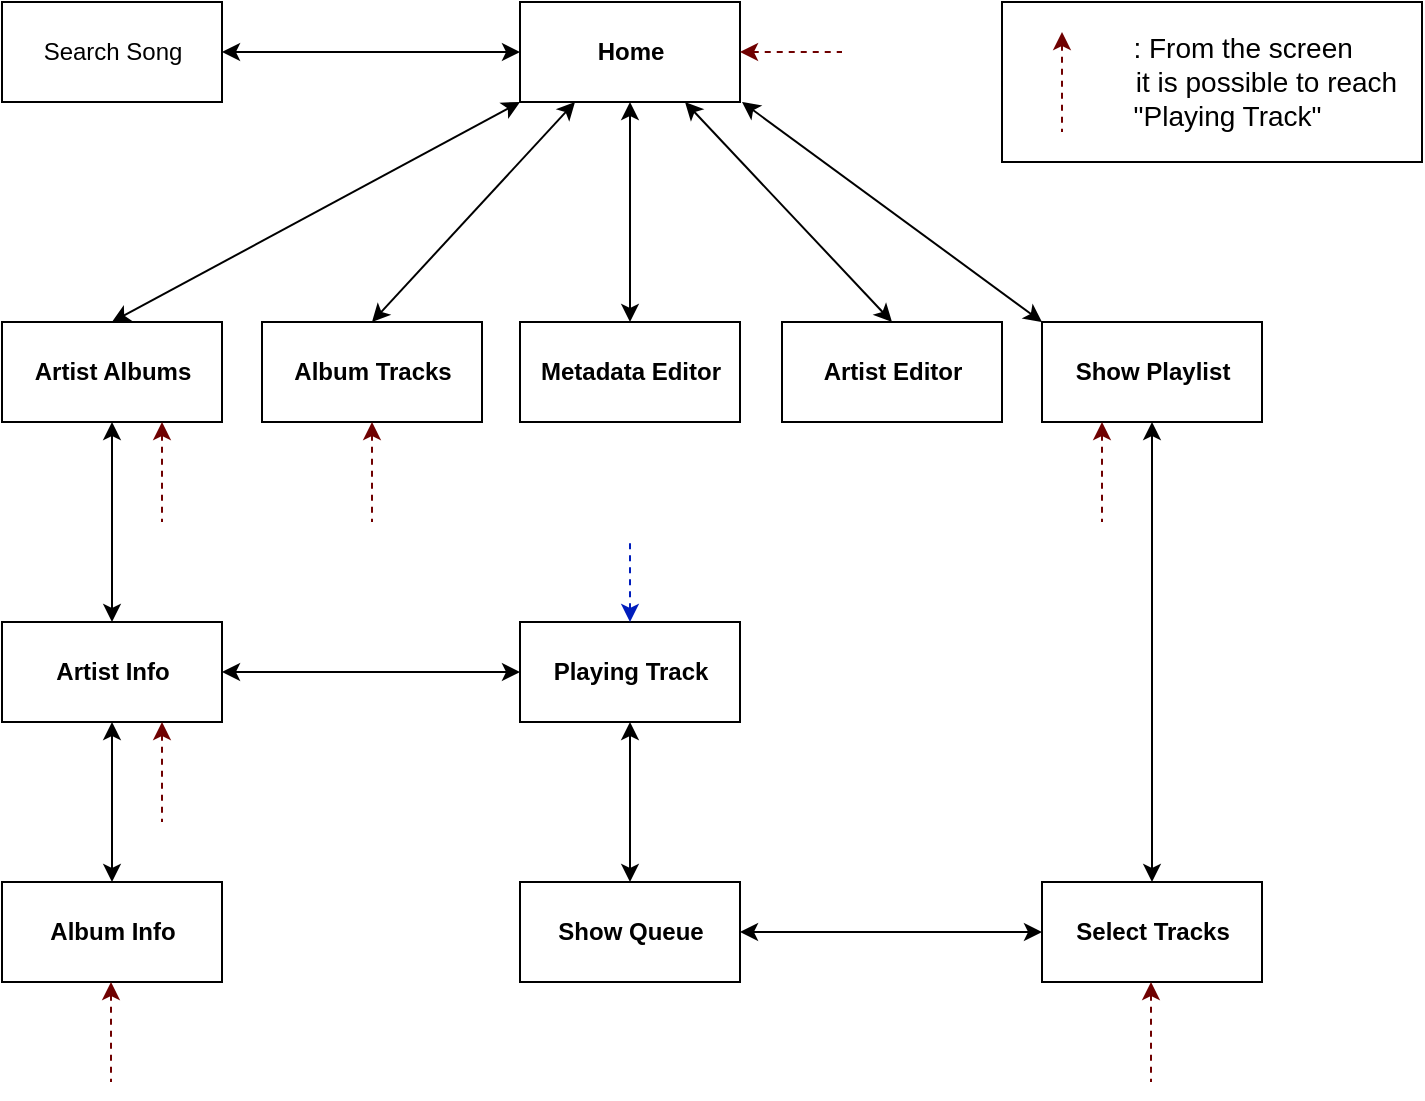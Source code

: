 <mxfile version="18.0.1"><diagram id="5P583w0aJttzJ-YqKNh2" name="Page-1"><mxGraphModel dx="981" dy="538" grid="1" gridSize="10" guides="1" tooltips="1" connect="1" arrows="1" fold="1" page="1" pageScale="1" pageWidth="827" pageHeight="1169" math="0" shadow="0"><root><mxCell id="0"/><mxCell id="1" parent="0"/><mxCell id="v2lxInc_JL55TAg5lxIN-1" value="&lt;b&gt;Home&lt;/b&gt;" style="html=1;" parent="1" vertex="1"><mxGeometry x="359" y="40" width="110" height="50" as="geometry"/></mxCell><mxCell id="v2lxInc_JL55TAg5lxIN-2" value="&lt;b&gt;Artist Editor&lt;/b&gt;" style="html=1;" parent="1" vertex="1"><mxGeometry x="490" y="200" width="110" height="50" as="geometry"/></mxCell><mxCell id="v2lxInc_JL55TAg5lxIN-3" value="&lt;div&gt;&lt;b&gt;Metadata Editor&lt;/b&gt;&lt;/div&gt;" style="html=1;" parent="1" vertex="1"><mxGeometry x="359" y="200" width="110" height="50" as="geometry"/></mxCell><mxCell id="v2lxInc_JL55TAg5lxIN-4" value="&lt;b&gt;Artist Info&lt;/b&gt;" style="html=1;" parent="1" vertex="1"><mxGeometry x="100" y="350" width="110" height="50" as="geometry"/></mxCell><mxCell id="v2lxInc_JL55TAg5lxIN-5" value="&lt;div&gt;&lt;b&gt;Album Info&lt;/b&gt;&lt;/div&gt;" style="html=1;" parent="1" vertex="1"><mxGeometry x="100" y="480" width="110" height="50" as="geometry"/></mxCell><mxCell id="v2lxInc_JL55TAg5lxIN-6" value="&lt;div&gt;&lt;b&gt;Album Tracks&lt;/b&gt;&lt;/div&gt;" style="html=1;" parent="1" vertex="1"><mxGeometry x="230" y="200" width="110" height="50" as="geometry"/></mxCell><mxCell id="v2lxInc_JL55TAg5lxIN-7" value="&lt;div&gt;&lt;b&gt;Artist Albums&lt;/b&gt;&lt;/div&gt;" style="html=1;" parent="1" vertex="1"><mxGeometry x="100" y="200" width="110" height="50" as="geometry"/></mxCell><mxCell id="v2lxInc_JL55TAg5lxIN-8" value="&lt;b&gt;Playing Track&lt;/b&gt;" style="html=1;" parent="1" vertex="1"><mxGeometry x="359" y="350" width="110" height="50" as="geometry"/></mxCell><mxCell id="v2lxInc_JL55TAg5lxIN-9" value="&lt;b&gt;Select Tracks&lt;/b&gt;" style="html=1;" parent="1" vertex="1"><mxGeometry x="620" y="480" width="110" height="50" as="geometry"/></mxCell><mxCell id="v2lxInc_JL55TAg5lxIN-10" value="&lt;b&gt;Show Playlist&lt;br&gt;&lt;/b&gt;" style="html=1;" parent="1" vertex="1"><mxGeometry x="620" y="200" width="110" height="50" as="geometry"/></mxCell><mxCell id="v2lxInc_JL55TAg5lxIN-11" value="&lt;b&gt;Show Queue&lt;br&gt;&lt;/b&gt;" style="html=1;" parent="1" vertex="1"><mxGeometry x="359" y="480" width="110" height="50" as="geometry"/></mxCell><mxCell id="v2lxInc_JL55TAg5lxIN-12" value="" style="endArrow=classic;html=1;rounded=0;entryX=0.5;entryY=0;entryDx=0;entryDy=0;exitX=0.5;exitY=1;exitDx=0;exitDy=0;startArrow=classic;startFill=1;" parent="1" source="v2lxInc_JL55TAg5lxIN-7" target="v2lxInc_JL55TAg5lxIN-4" edge="1"><mxGeometry width="50" height="50" relative="1" as="geometry"><mxPoint x="330" y="380" as="sourcePoint"/><mxPoint x="380" y="330" as="targetPoint"/></mxGeometry></mxCell><mxCell id="v2lxInc_JL55TAg5lxIN-13" value="" style="endArrow=classic;html=1;rounded=0;entryX=1;entryY=0.5;entryDx=0;entryDy=0;exitX=0;exitY=0.5;exitDx=0;exitDy=0;startArrow=classic;startFill=1;" parent="1" source="v2lxInc_JL55TAg5lxIN-8" target="v2lxInc_JL55TAg5lxIN-4" edge="1"><mxGeometry width="50" height="50" relative="1" as="geometry"><mxPoint x="135" y="260" as="sourcePoint"/><mxPoint x="135" y="360" as="targetPoint"/></mxGeometry></mxCell><mxCell id="v2lxInc_JL55TAg5lxIN-14" value="" style="endArrow=classic;startArrow=classic;html=1;rounded=0;entryX=0.5;entryY=1;entryDx=0;entryDy=0;exitX=0.5;exitY=0;exitDx=0;exitDy=0;" parent="1" source="v2lxInc_JL55TAg5lxIN-11" target="v2lxInc_JL55TAg5lxIN-8" edge="1"><mxGeometry width="50" height="50" relative="1" as="geometry"><mxPoint x="330" y="380" as="sourcePoint"/><mxPoint x="380" y="330" as="targetPoint"/></mxGeometry></mxCell><mxCell id="v2lxInc_JL55TAg5lxIN-15" value="" style="endArrow=classic;startArrow=classic;html=1;rounded=0;exitX=0.5;exitY=0;exitDx=0;exitDy=0;entryX=0;entryY=1;entryDx=0;entryDy=0;" parent="1" source="v2lxInc_JL55TAg5lxIN-7" target="v2lxInc_JL55TAg5lxIN-1" edge="1"><mxGeometry width="50" height="50" relative="1" as="geometry"><mxPoint x="330" y="380" as="sourcePoint"/><mxPoint x="380" y="330" as="targetPoint"/></mxGeometry></mxCell><mxCell id="v2lxInc_JL55TAg5lxIN-16" value="" style="endArrow=classic;startArrow=classic;html=1;rounded=0;entryX=0.25;entryY=1;entryDx=0;entryDy=0;exitX=0.5;exitY=0;exitDx=0;exitDy=0;" parent="1" source="v2lxInc_JL55TAg5lxIN-6" target="v2lxInc_JL55TAg5lxIN-1" edge="1"><mxGeometry width="50" height="50" relative="1" as="geometry"><mxPoint x="330" y="380" as="sourcePoint"/><mxPoint x="380" y="330" as="targetPoint"/></mxGeometry></mxCell><mxCell id="v2lxInc_JL55TAg5lxIN-17" value="" style="endArrow=classic;startArrow=classic;html=1;rounded=0;exitX=0;exitY=0;exitDx=0;exitDy=0;" parent="1" source="v2lxInc_JL55TAg5lxIN-10" edge="1"><mxGeometry width="50" height="50" relative="1" as="geometry"><mxPoint x="330" y="380" as="sourcePoint"/><mxPoint x="470" y="90" as="targetPoint"/></mxGeometry></mxCell><mxCell id="v2lxInc_JL55TAg5lxIN-18" value="" style="endArrow=classic;startArrow=classic;html=1;rounded=0;entryX=0.5;entryY=1;entryDx=0;entryDy=0;" parent="1" source="v2lxInc_JL55TAg5lxIN-3" target="v2lxInc_JL55TAg5lxIN-1" edge="1"><mxGeometry width="50" height="50" relative="1" as="geometry"><mxPoint x="330" y="380" as="sourcePoint"/><mxPoint x="380" y="330" as="targetPoint"/></mxGeometry></mxCell><mxCell id="v2lxInc_JL55TAg5lxIN-19" value="" style="endArrow=classic;startArrow=classic;html=1;rounded=0;entryX=0.75;entryY=1;entryDx=0;entryDy=0;exitX=0.5;exitY=0;exitDx=0;exitDy=0;" parent="1" source="v2lxInc_JL55TAg5lxIN-2" target="v2lxInc_JL55TAg5lxIN-1" edge="1"><mxGeometry width="50" height="50" relative="1" as="geometry"><mxPoint x="330" y="380" as="sourcePoint"/><mxPoint x="380" y="330" as="targetPoint"/></mxGeometry></mxCell><mxCell id="v2lxInc_JL55TAg5lxIN-20" value="" style="endArrow=classic;startArrow=classic;html=1;rounded=0;exitX=0.5;exitY=0;exitDx=0;exitDy=0;entryX=0.5;entryY=1;entryDx=0;entryDy=0;" parent="1" source="v2lxInc_JL55TAg5lxIN-5" target="v2lxInc_JL55TAg5lxIN-4" edge="1"><mxGeometry width="50" height="50" relative="1" as="geometry"><mxPoint x="330" y="420" as="sourcePoint"/><mxPoint x="380" y="370" as="targetPoint"/></mxGeometry></mxCell><mxCell id="v2lxInc_JL55TAg5lxIN-21" value="" style="endArrow=classic;startArrow=classic;html=1;rounded=0;exitX=0;exitY=0.5;exitDx=0;exitDy=0;entryX=1;entryY=0.5;entryDx=0;entryDy=0;" parent="1" source="v2lxInc_JL55TAg5lxIN-9" target="v2lxInc_JL55TAg5lxIN-11" edge="1"><mxGeometry width="50" height="50" relative="1" as="geometry"><mxPoint x="330" y="420" as="sourcePoint"/><mxPoint x="380" y="370" as="targetPoint"/></mxGeometry></mxCell><mxCell id="v2lxInc_JL55TAg5lxIN-22" value="" style="endArrow=classic;startArrow=classic;html=1;rounded=0;exitX=0.5;exitY=0;exitDx=0;exitDy=0;entryX=0.5;entryY=1;entryDx=0;entryDy=0;" parent="1" source="v2lxInc_JL55TAg5lxIN-9" target="v2lxInc_JL55TAg5lxIN-10" edge="1"><mxGeometry width="50" height="50" relative="1" as="geometry"><mxPoint x="330" y="420" as="sourcePoint"/><mxPoint x="380" y="370" as="targetPoint"/></mxGeometry></mxCell><mxCell id="v2lxInc_JL55TAg5lxIN-24" value="" style="endArrow=none;startArrow=classic;html=1;rounded=0;exitX=0.5;exitY=0;exitDx=0;exitDy=0;startFill=1;endFill=0;dashed=1;fillColor=#0050ef;strokeColor=#001DBC;" parent="1" source="v2lxInc_JL55TAg5lxIN-8" edge="1"><mxGeometry width="50" height="50" relative="1" as="geometry"><mxPoint x="330" y="420" as="sourcePoint"/><mxPoint x="414" y="310" as="targetPoint"/></mxGeometry></mxCell><mxCell id="v2lxInc_JL55TAg5lxIN-25" value="" style="endArrow=none;startArrow=classic;html=1;rounded=0;dashed=1;exitX=0.5;exitY=1;exitDx=0;exitDy=0;endFill=0;fillColor=#a20025;strokeColor=#6F0000;" parent="1" source="v2lxInc_JL55TAg5lxIN-6" edge="1"><mxGeometry width="50" height="50" relative="1" as="geometry"><mxPoint x="330" y="420" as="sourcePoint"/><mxPoint x="285" y="300" as="targetPoint"/></mxGeometry></mxCell><mxCell id="v2lxInc_JL55TAg5lxIN-26" value="" style="endArrow=none;startArrow=classic;html=1;rounded=0;dashed=1;endFill=0;fillColor=#a20025;strokeColor=#6F0000;" parent="1" edge="1"><mxGeometry width="50" height="50" relative="1" as="geometry"><mxPoint x="180" y="400" as="sourcePoint"/><mxPoint x="180" y="450" as="targetPoint"/></mxGeometry></mxCell><mxCell id="v2lxInc_JL55TAg5lxIN-28" value="" style="endArrow=none;startArrow=classic;html=1;rounded=0;dashed=1;exitX=0.5;exitY=1;exitDx=0;exitDy=0;endFill=0;fillColor=#a20025;strokeColor=#6F0000;" parent="1" edge="1"><mxGeometry width="50" height="50" relative="1" as="geometry"><mxPoint x="650" y="250" as="sourcePoint"/><mxPoint x="650" y="300" as="targetPoint"/></mxGeometry></mxCell><mxCell id="v2lxInc_JL55TAg5lxIN-29" value="" style="endArrow=none;startArrow=classic;html=1;rounded=0;dashed=1;exitX=0.5;exitY=1;exitDx=0;exitDy=0;endFill=0;fillColor=#a20025;strokeColor=#6F0000;" parent="1" edge="1"><mxGeometry width="50" height="50" relative="1" as="geometry"><mxPoint x="180" y="250" as="sourcePoint"/><mxPoint x="180" y="300" as="targetPoint"/></mxGeometry></mxCell><mxCell id="v2lxInc_JL55TAg5lxIN-30" value="" style="endArrow=none;startArrow=classic;html=1;rounded=0;dashed=1;exitX=1;exitY=0.5;exitDx=0;exitDy=0;endFill=0;fillColor=#a20025;strokeColor=#6F0000;" parent="1" source="v2lxInc_JL55TAg5lxIN-1" edge="1"><mxGeometry width="50" height="50" relative="1" as="geometry"><mxPoint x="594.5" y="40" as="sourcePoint"/><mxPoint x="520" y="65" as="targetPoint"/></mxGeometry></mxCell><mxCell id="v2lxInc_JL55TAg5lxIN-31" value="" style="endArrow=none;startArrow=classic;html=1;rounded=0;dashed=1;exitX=0.5;exitY=1;exitDx=0;exitDy=0;endFill=0;fillColor=#a20025;strokeColor=#6F0000;" parent="1" edge="1"><mxGeometry width="50" height="50" relative="1" as="geometry"><mxPoint x="154.5" y="530" as="sourcePoint"/><mxPoint x="154.5" y="580" as="targetPoint"/></mxGeometry></mxCell><mxCell id="v2lxInc_JL55TAg5lxIN-33" value="" style="endArrow=none;startArrow=classic;html=1;rounded=0;dashed=1;endFill=0;fillColor=#a20025;strokeColor=#6F0000;" parent="1" edge="1"><mxGeometry width="50" height="50" relative="1" as="geometry"><mxPoint x="674.5" y="530" as="sourcePoint"/><mxPoint x="674.5" y="580" as="targetPoint"/></mxGeometry></mxCell><mxCell id="v2lxInc_JL55TAg5lxIN-34" value="&lt;font style=&quot;font-size: 14px&quot;&gt;&amp;nbsp;&amp;nbsp;&amp;nbsp;&amp;nbsp;&amp;nbsp;&lt;span style=&quot;white-space: pre&quot;&gt;&#9;&lt;/span&gt;: From the screen &lt;br&gt;&lt;/font&gt;&lt;div style=&quot;font-size: 14px&quot;&gt;&lt;font style=&quot;font-size: 14px&quot;&gt;&amp;nbsp;&amp;nbsp;&amp;nbsp;&amp;nbsp;&amp;nbsp;&amp;nbsp;&amp;nbsp;&amp;nbsp;&amp;nbsp;&amp;nbsp; &amp;nbsp;&amp;nbsp; it is possible to reach&lt;/font&gt;&lt;/div&gt;&lt;div style=&quot;font-size: 14px&quot;&gt;&lt;font style=&quot;font-size: 14px&quot;&gt;&amp;nbsp;&amp;nbsp;&amp;nbsp; &quot;Playing Track&quot;&lt;/font&gt;&lt;/div&gt;" style="rounded=0;whiteSpace=wrap;html=1;" parent="1" vertex="1"><mxGeometry x="600" y="40" width="210" height="80" as="geometry"/></mxCell><mxCell id="v2lxInc_JL55TAg5lxIN-35" value="" style="endArrow=none;startArrow=classic;html=1;rounded=0;dashed=1;exitX=0.5;exitY=1;exitDx=0;exitDy=0;endFill=0;fillColor=#a20025;strokeColor=#6F0000;" parent="1" edge="1"><mxGeometry width="50" height="50" relative="1" as="geometry"><mxPoint x="630" y="55" as="sourcePoint"/><mxPoint x="630" y="105" as="targetPoint"/></mxGeometry></mxCell><mxCell id="V2du7Arc-RMCwt3e5zjS-2" value="Search Song" style="html=1;" vertex="1" parent="1"><mxGeometry x="100" y="40" width="110" height="50" as="geometry"/></mxCell><mxCell id="V2du7Arc-RMCwt3e5zjS-3" value="" style="endArrow=classic;startArrow=classic;html=1;rounded=0;exitX=1;exitY=0.5;exitDx=0;exitDy=0;entryX=0;entryY=0.5;entryDx=0;entryDy=0;" edge="1" parent="1" source="V2du7Arc-RMCwt3e5zjS-2" target="v2lxInc_JL55TAg5lxIN-1"><mxGeometry width="50" height="50" relative="1" as="geometry"><mxPoint x="165" y="210" as="sourcePoint"/><mxPoint x="369" y="100" as="targetPoint"/></mxGeometry></mxCell></root></mxGraphModel></diagram></mxfile>